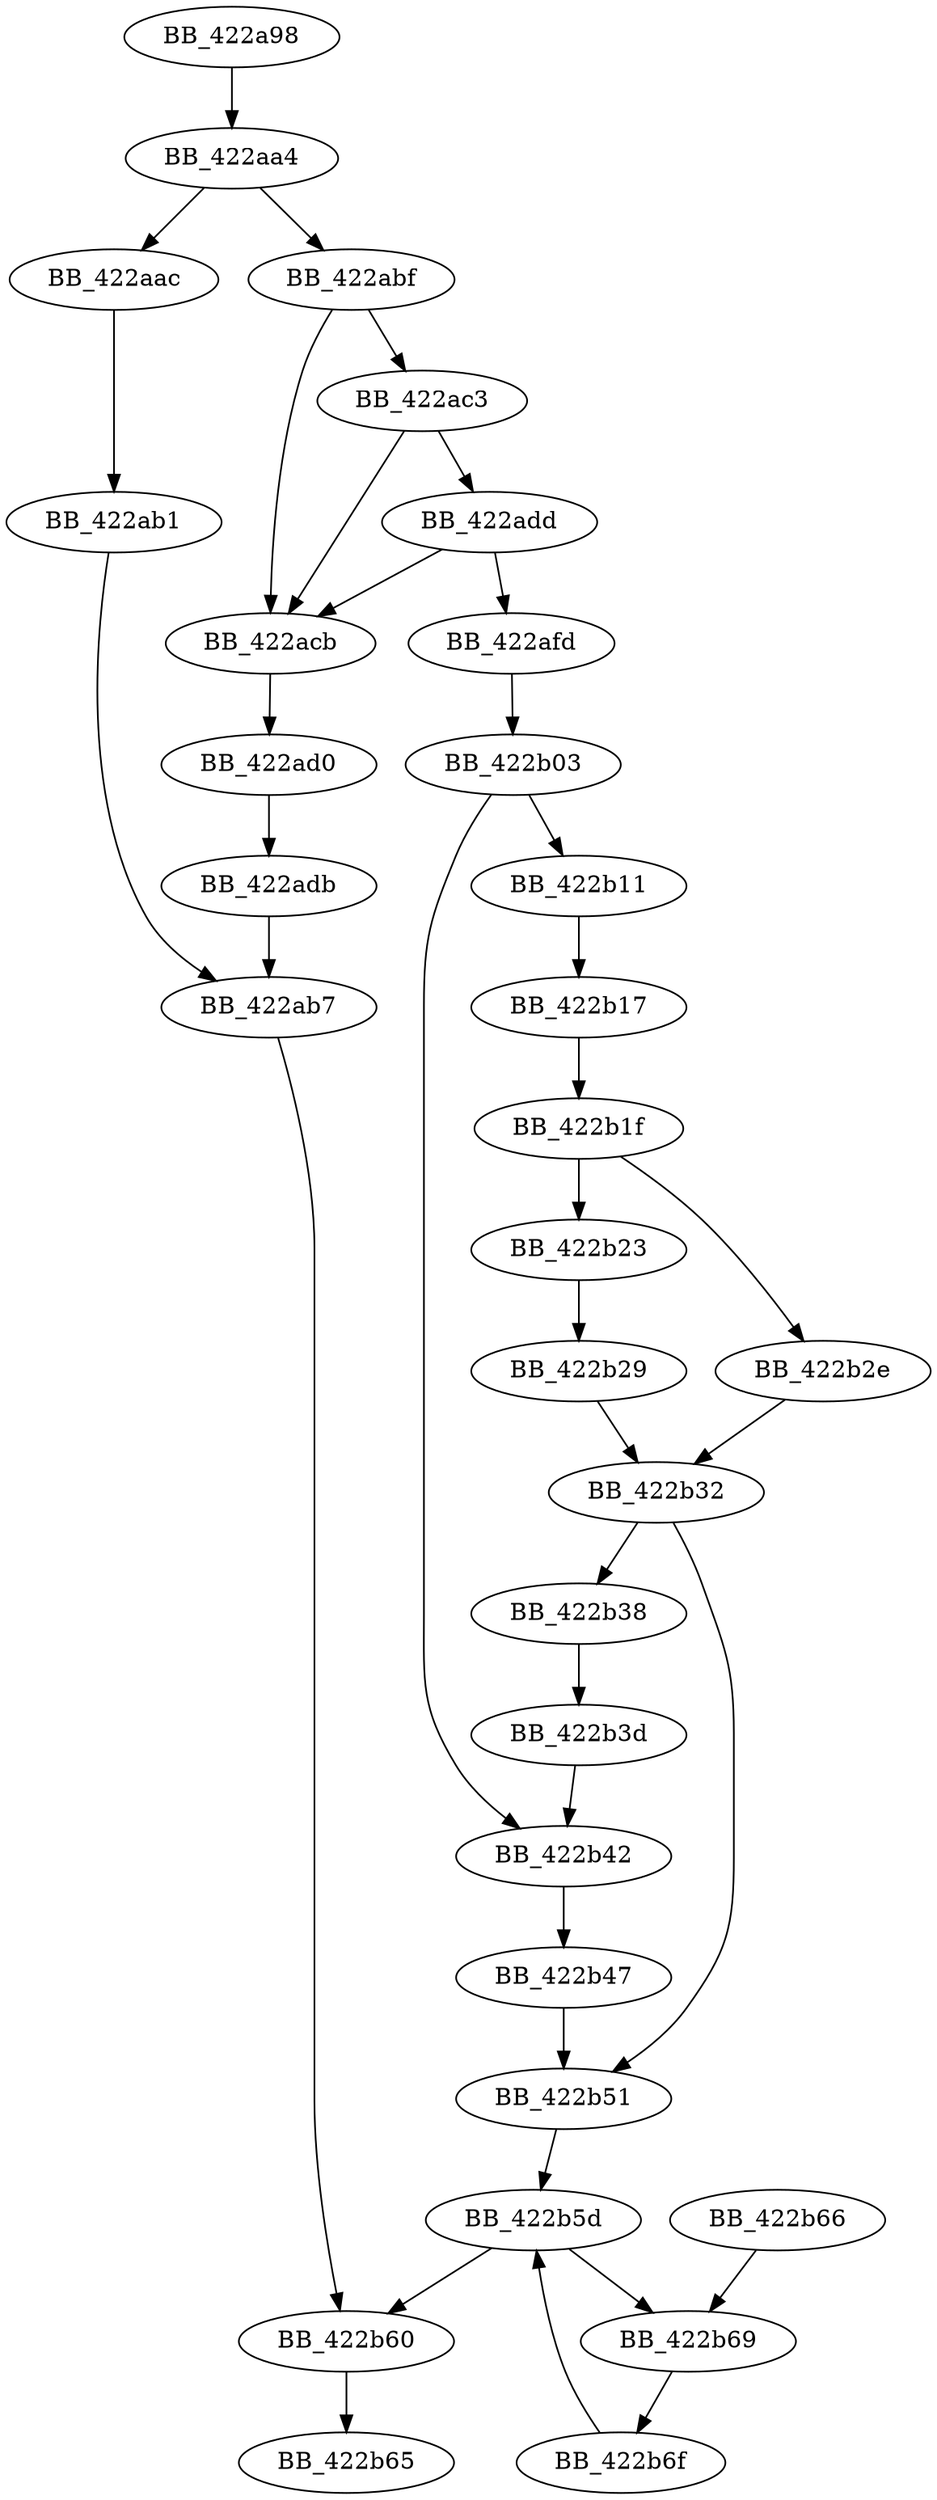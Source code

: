 DiGraph __commit{
BB_422a98->BB_422aa4
BB_422aa4->BB_422aac
BB_422aa4->BB_422abf
BB_422aac->BB_422ab1
BB_422ab1->BB_422ab7
BB_422ab7->BB_422b60
BB_422abf->BB_422ac3
BB_422abf->BB_422acb
BB_422ac3->BB_422acb
BB_422ac3->BB_422add
BB_422acb->BB_422ad0
BB_422ad0->BB_422adb
BB_422adb->BB_422ab7
BB_422add->BB_422acb
BB_422add->BB_422afd
BB_422afd->BB_422b03
BB_422b03->BB_422b11
BB_422b03->BB_422b42
BB_422b11->BB_422b17
BB_422b17->BB_422b1f
BB_422b1f->BB_422b23
BB_422b1f->BB_422b2e
BB_422b23->BB_422b29
BB_422b29->BB_422b32
BB_422b2e->BB_422b32
BB_422b32->BB_422b38
BB_422b32->BB_422b51
BB_422b38->BB_422b3d
BB_422b3d->BB_422b42
BB_422b42->BB_422b47
BB_422b47->BB_422b51
BB_422b51->BB_422b5d
BB_422b5d->BB_422b60
BB_422b5d->BB_422b69
BB_422b60->BB_422b65
BB_422b66->BB_422b69
BB_422b69->BB_422b6f
BB_422b6f->BB_422b5d
}
